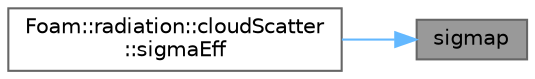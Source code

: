 digraph "sigmap"
{
 // LATEX_PDF_SIZE
  bgcolor="transparent";
  edge [fontname=Helvetica,fontsize=10,labelfontname=Helvetica,labelfontsize=10];
  node [fontname=Helvetica,fontsize=10,shape=box,height=0.2,width=0.4];
  rankdir="RL";
  Node1 [id="Node000001",label="sigmap",height=0.2,width=0.4,color="gray40", fillcolor="grey60", style="filled", fontcolor="black",tooltip=" "];
  Node1 -> Node2 [id="edge1_Node000001_Node000002",dir="back",color="steelblue1",style="solid",tooltip=" "];
  Node2 [id="Node000002",label="Foam::radiation::cloudScatter\l::sigmaEff",height=0.2,width=0.4,color="grey40", fillcolor="white", style="filled",URL="$classFoam_1_1radiation_1_1cloudScatter.html#a3d8db07ca0801e2d7eb94dcccddd93df",tooltip=" "];
}
